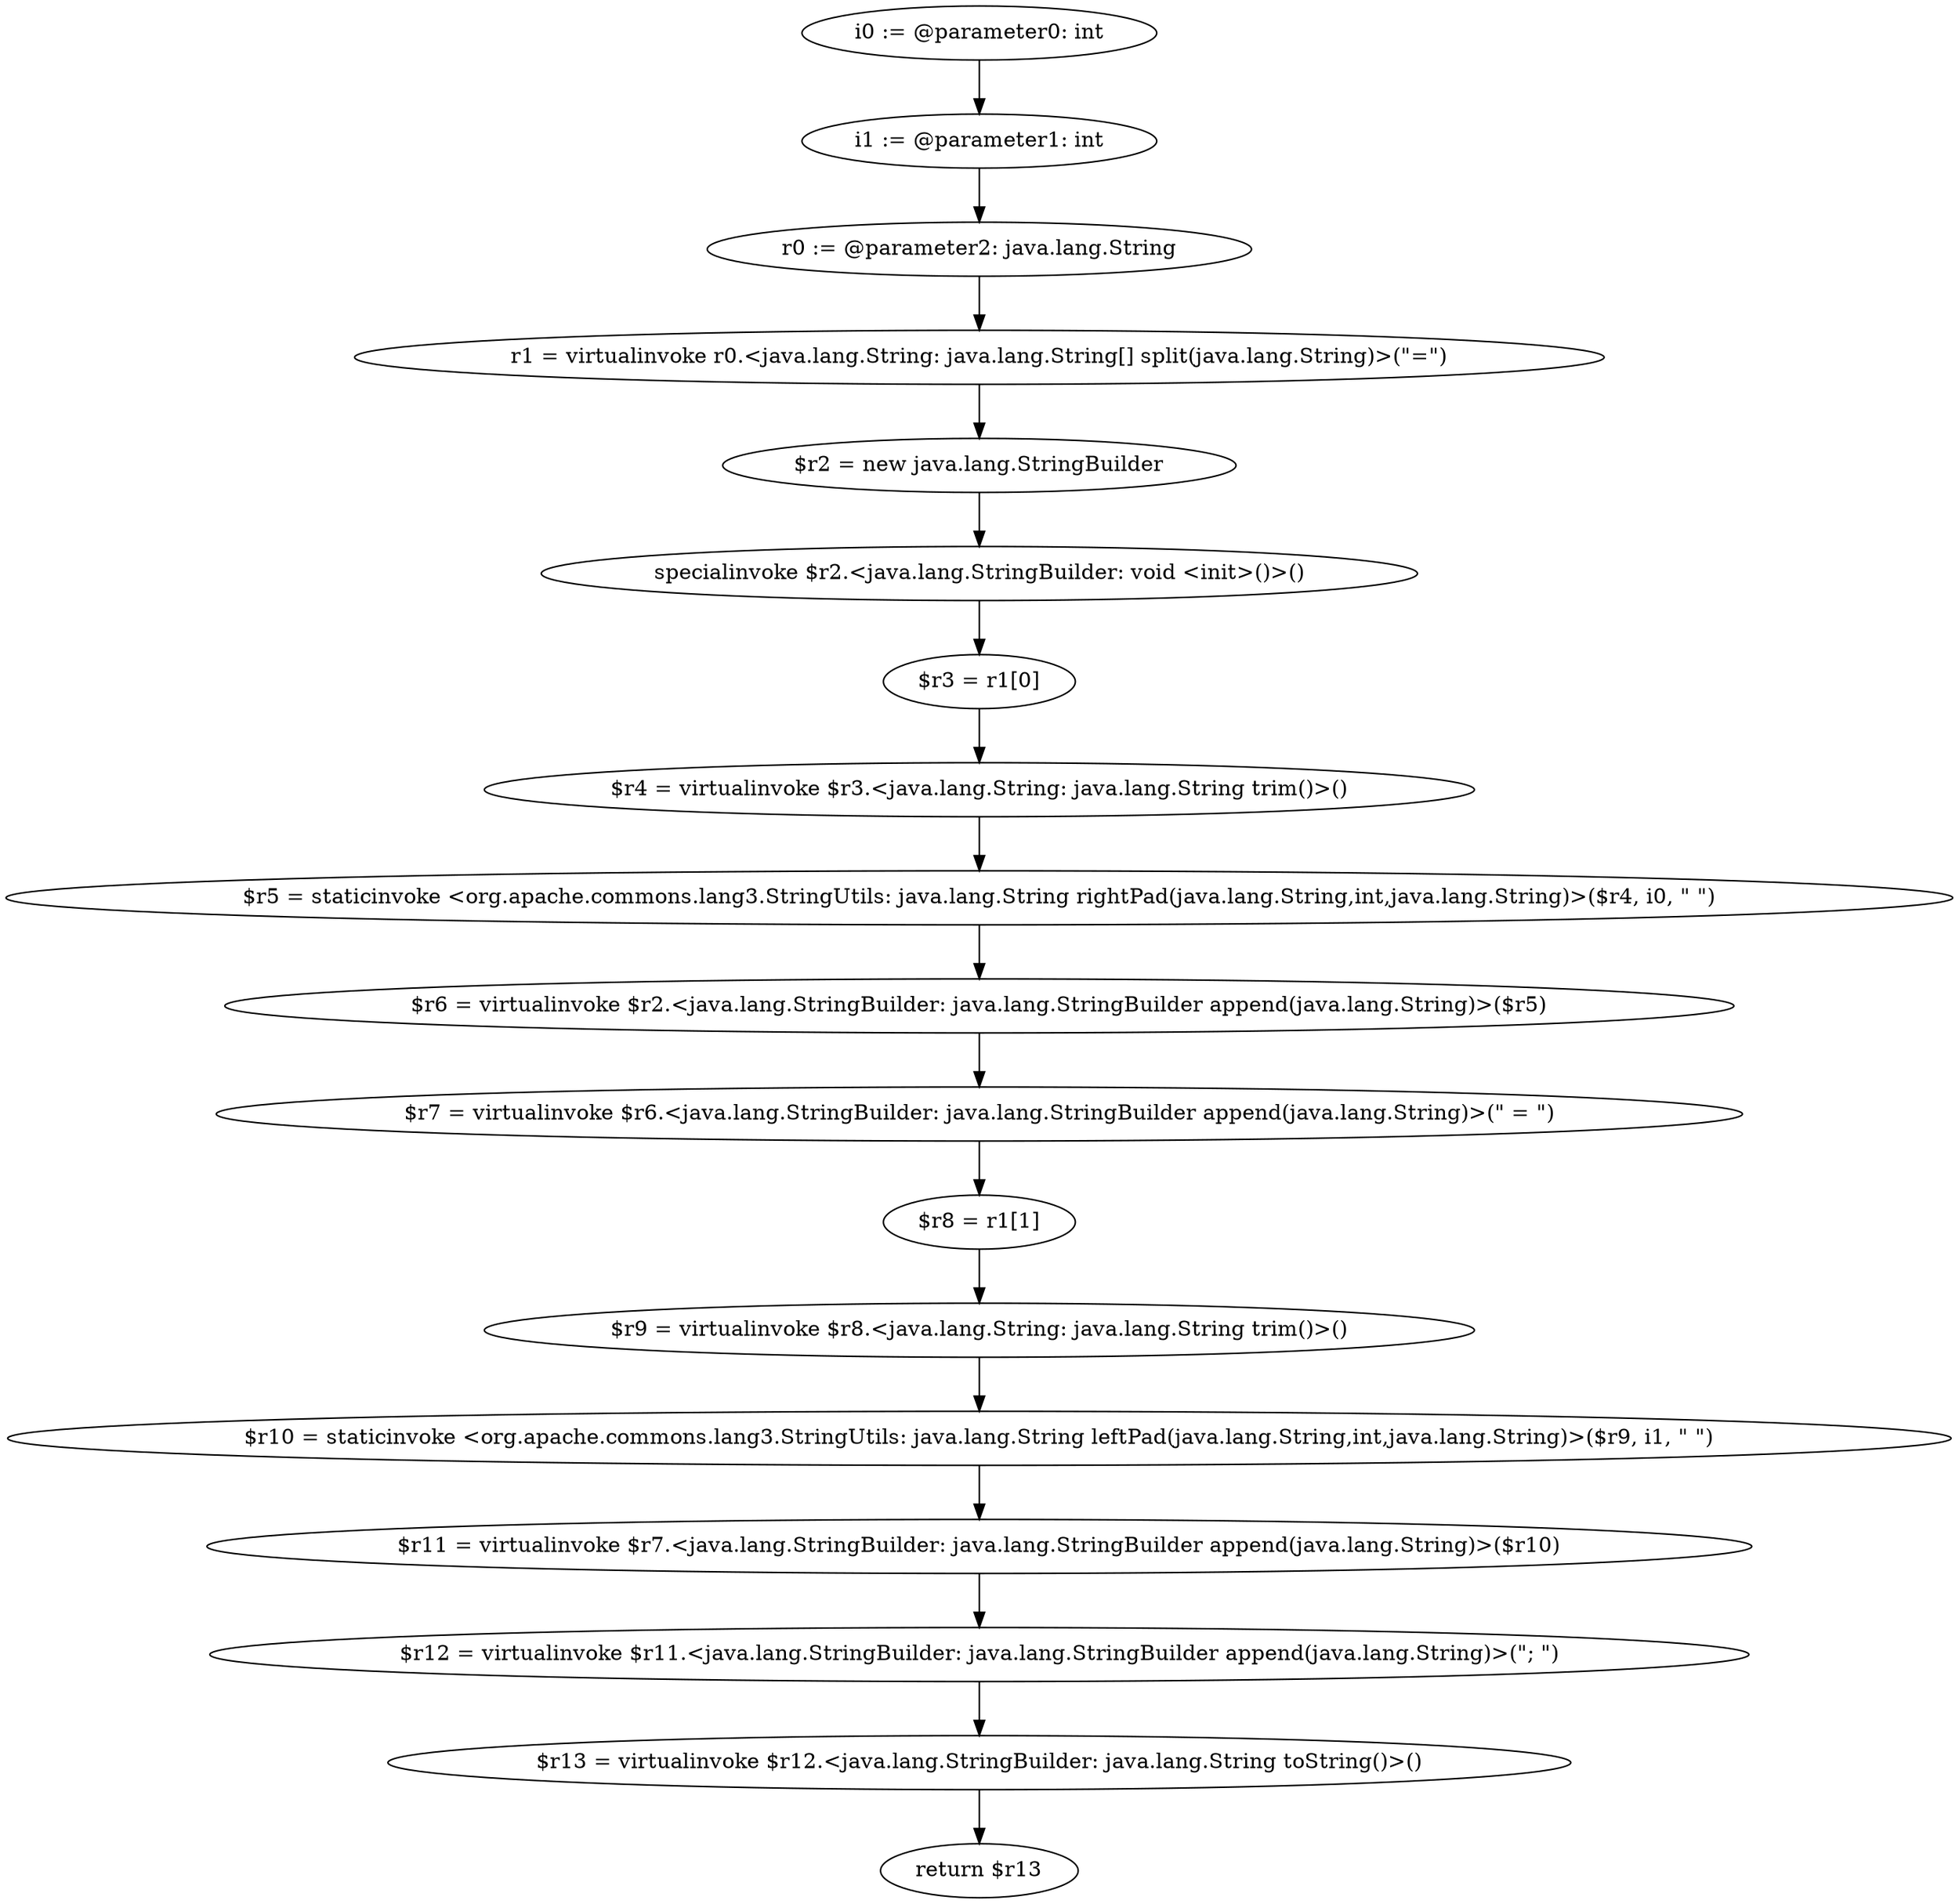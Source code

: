 digraph "unitGraph" {
    "i0 := @parameter0: int"
    "i1 := @parameter1: int"
    "r0 := @parameter2: java.lang.String"
    "r1 = virtualinvoke r0.<java.lang.String: java.lang.String[] split(java.lang.String)>(\"=\")"
    "$r2 = new java.lang.StringBuilder"
    "specialinvoke $r2.<java.lang.StringBuilder: void <init>()>()"
    "$r3 = r1[0]"
    "$r4 = virtualinvoke $r3.<java.lang.String: java.lang.String trim()>()"
    "$r5 = staticinvoke <org.apache.commons.lang3.StringUtils: java.lang.String rightPad(java.lang.String,int,java.lang.String)>($r4, i0, \" \")"
    "$r6 = virtualinvoke $r2.<java.lang.StringBuilder: java.lang.StringBuilder append(java.lang.String)>($r5)"
    "$r7 = virtualinvoke $r6.<java.lang.StringBuilder: java.lang.StringBuilder append(java.lang.String)>(\" = \")"
    "$r8 = r1[1]"
    "$r9 = virtualinvoke $r8.<java.lang.String: java.lang.String trim()>()"
    "$r10 = staticinvoke <org.apache.commons.lang3.StringUtils: java.lang.String leftPad(java.lang.String,int,java.lang.String)>($r9, i1, \" \")"
    "$r11 = virtualinvoke $r7.<java.lang.StringBuilder: java.lang.StringBuilder append(java.lang.String)>($r10)"
    "$r12 = virtualinvoke $r11.<java.lang.StringBuilder: java.lang.StringBuilder append(java.lang.String)>(\"; \")"
    "$r13 = virtualinvoke $r12.<java.lang.StringBuilder: java.lang.String toString()>()"
    "return $r13"
    "i0 := @parameter0: int"->"i1 := @parameter1: int";
    "i1 := @parameter1: int"->"r0 := @parameter2: java.lang.String";
    "r0 := @parameter2: java.lang.String"->"r1 = virtualinvoke r0.<java.lang.String: java.lang.String[] split(java.lang.String)>(\"=\")";
    "r1 = virtualinvoke r0.<java.lang.String: java.lang.String[] split(java.lang.String)>(\"=\")"->"$r2 = new java.lang.StringBuilder";
    "$r2 = new java.lang.StringBuilder"->"specialinvoke $r2.<java.lang.StringBuilder: void <init>()>()";
    "specialinvoke $r2.<java.lang.StringBuilder: void <init>()>()"->"$r3 = r1[0]";
    "$r3 = r1[0]"->"$r4 = virtualinvoke $r3.<java.lang.String: java.lang.String trim()>()";
    "$r4 = virtualinvoke $r3.<java.lang.String: java.lang.String trim()>()"->"$r5 = staticinvoke <org.apache.commons.lang3.StringUtils: java.lang.String rightPad(java.lang.String,int,java.lang.String)>($r4, i0, \" \")";
    "$r5 = staticinvoke <org.apache.commons.lang3.StringUtils: java.lang.String rightPad(java.lang.String,int,java.lang.String)>($r4, i0, \" \")"->"$r6 = virtualinvoke $r2.<java.lang.StringBuilder: java.lang.StringBuilder append(java.lang.String)>($r5)";
    "$r6 = virtualinvoke $r2.<java.lang.StringBuilder: java.lang.StringBuilder append(java.lang.String)>($r5)"->"$r7 = virtualinvoke $r6.<java.lang.StringBuilder: java.lang.StringBuilder append(java.lang.String)>(\" = \")";
    "$r7 = virtualinvoke $r6.<java.lang.StringBuilder: java.lang.StringBuilder append(java.lang.String)>(\" = \")"->"$r8 = r1[1]";
    "$r8 = r1[1]"->"$r9 = virtualinvoke $r8.<java.lang.String: java.lang.String trim()>()";
    "$r9 = virtualinvoke $r8.<java.lang.String: java.lang.String trim()>()"->"$r10 = staticinvoke <org.apache.commons.lang3.StringUtils: java.lang.String leftPad(java.lang.String,int,java.lang.String)>($r9, i1, \" \")";
    "$r10 = staticinvoke <org.apache.commons.lang3.StringUtils: java.lang.String leftPad(java.lang.String,int,java.lang.String)>($r9, i1, \" \")"->"$r11 = virtualinvoke $r7.<java.lang.StringBuilder: java.lang.StringBuilder append(java.lang.String)>($r10)";
    "$r11 = virtualinvoke $r7.<java.lang.StringBuilder: java.lang.StringBuilder append(java.lang.String)>($r10)"->"$r12 = virtualinvoke $r11.<java.lang.StringBuilder: java.lang.StringBuilder append(java.lang.String)>(\"; \")";
    "$r12 = virtualinvoke $r11.<java.lang.StringBuilder: java.lang.StringBuilder append(java.lang.String)>(\"; \")"->"$r13 = virtualinvoke $r12.<java.lang.StringBuilder: java.lang.String toString()>()";
    "$r13 = virtualinvoke $r12.<java.lang.StringBuilder: java.lang.String toString()>()"->"return $r13";
}
